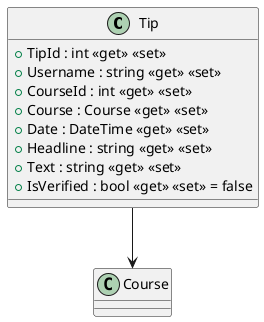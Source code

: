 @startuml
class Tip {
    + TipId : int <<get>> <<set>>
    + Username : string <<get>> <<set>>
    + CourseId : int <<get>> <<set>>
    + Course : Course <<get>> <<set>>
    + Date : DateTime <<get>> <<set>>
    + Headline : string <<get>> <<set>>
    + Text : string <<get>> <<set>>
    + IsVerified : bool <<get>> <<set>> = false
}

Tip --> Course
@enduml
